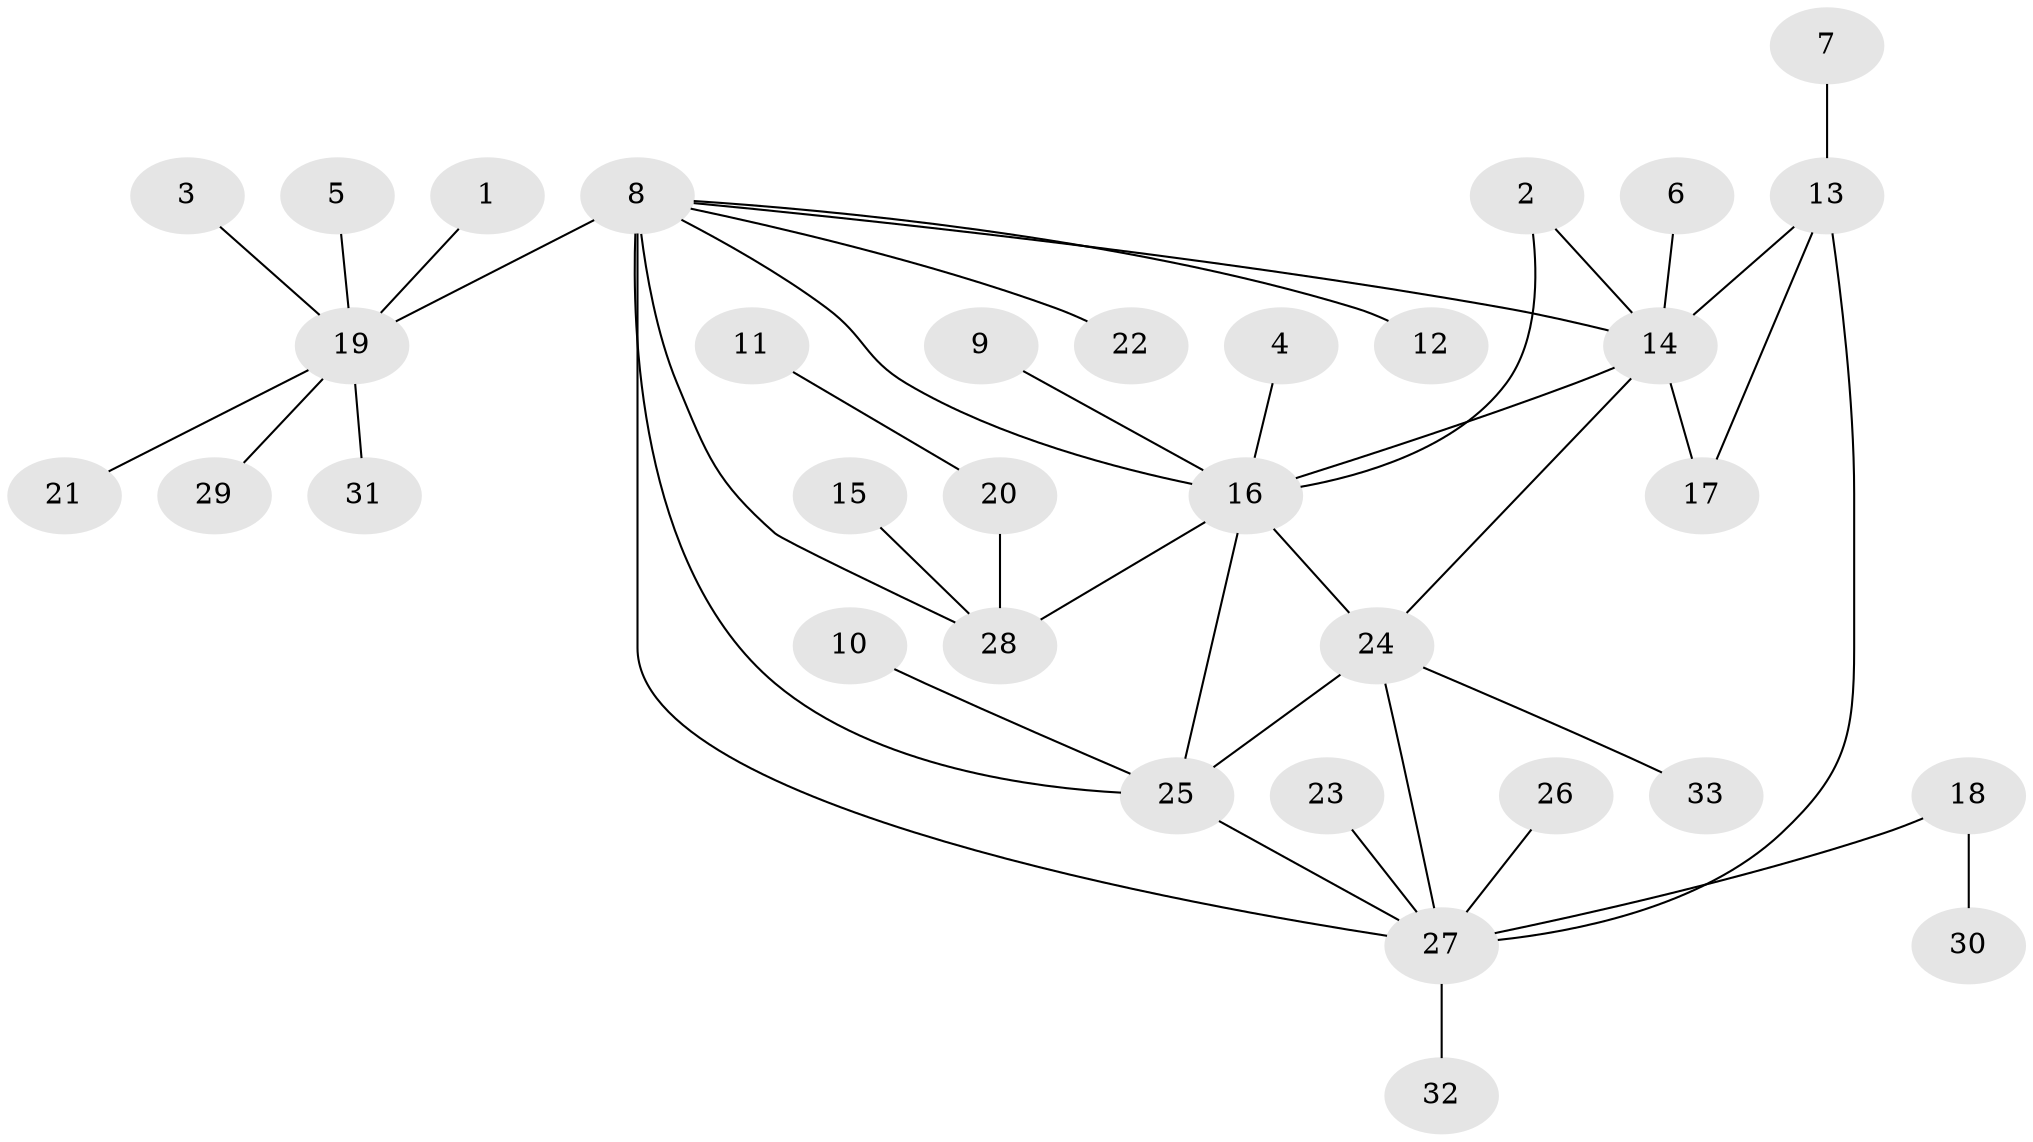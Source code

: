 // original degree distribution, {7: 0.015151515151515152, 3: 0.030303030303030304, 9: 0.030303030303030304, 5: 0.045454545454545456, 10: 0.030303030303030304, 6: 0.015151515151515152, 8: 0.015151515151515152, 4: 0.06060606060606061, 2: 0.18181818181818182, 1: 0.5757575757575758}
// Generated by graph-tools (version 1.1) at 2025/26/03/09/25 03:26:48]
// undirected, 33 vertices, 42 edges
graph export_dot {
graph [start="1"]
  node [color=gray90,style=filled];
  1;
  2;
  3;
  4;
  5;
  6;
  7;
  8;
  9;
  10;
  11;
  12;
  13;
  14;
  15;
  16;
  17;
  18;
  19;
  20;
  21;
  22;
  23;
  24;
  25;
  26;
  27;
  28;
  29;
  30;
  31;
  32;
  33;
  1 -- 19 [weight=1.0];
  2 -- 14 [weight=1.0];
  2 -- 16 [weight=1.0];
  3 -- 19 [weight=1.0];
  4 -- 16 [weight=1.0];
  5 -- 19 [weight=1.0];
  6 -- 14 [weight=1.0];
  7 -- 13 [weight=1.0];
  8 -- 12 [weight=1.0];
  8 -- 14 [weight=1.0];
  8 -- 16 [weight=1.0];
  8 -- 19 [weight=2.0];
  8 -- 22 [weight=1.0];
  8 -- 25 [weight=1.0];
  8 -- 27 [weight=2.0];
  8 -- 28 [weight=1.0];
  9 -- 16 [weight=1.0];
  10 -- 25 [weight=1.0];
  11 -- 20 [weight=1.0];
  13 -- 14 [weight=1.0];
  13 -- 17 [weight=1.0];
  13 -- 27 [weight=1.0];
  14 -- 16 [weight=1.0];
  14 -- 17 [weight=1.0];
  14 -- 24 [weight=1.0];
  15 -- 28 [weight=1.0];
  16 -- 24 [weight=1.0];
  16 -- 25 [weight=1.0];
  16 -- 28 [weight=1.0];
  18 -- 27 [weight=2.0];
  18 -- 30 [weight=1.0];
  19 -- 21 [weight=1.0];
  19 -- 29 [weight=1.0];
  19 -- 31 [weight=1.0];
  20 -- 28 [weight=1.0];
  23 -- 27 [weight=1.0];
  24 -- 25 [weight=2.0];
  24 -- 27 [weight=1.0];
  24 -- 33 [weight=1.0];
  25 -- 27 [weight=1.0];
  26 -- 27 [weight=1.0];
  27 -- 32 [weight=1.0];
}
